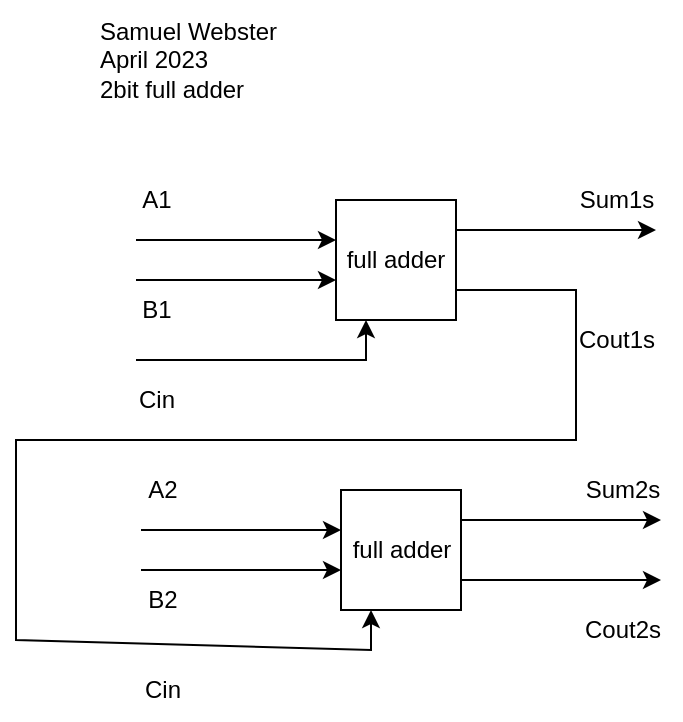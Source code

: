 <mxfile>
    <diagram id="RnIzjZcDYwrT7aIqElQR" name="Page-1">
        <mxGraphModel dx="1086" dy="711" grid="1" gridSize="10" guides="1" tooltips="1" connect="1" arrows="1" fold="1" page="1" pageScale="1" pageWidth="827" pageHeight="1169" math="0" shadow="0">
            <root>
                <mxCell id="0"/>
                <mxCell id="1" parent="0"/>
                <mxCell id="4" style="edgeStyle=none;html=1;exitX=1;exitY=0.25;exitDx=0;exitDy=0;" edge="1" parent="1" source="2">
                    <mxGeometry relative="1" as="geometry">
                        <mxPoint x="510" y="355" as="targetPoint"/>
                    </mxGeometry>
                </mxCell>
                <mxCell id="2" value="full adder" style="rounded=0;whiteSpace=wrap;html=1;" vertex="1" parent="1">
                    <mxGeometry x="350" y="340" width="60" height="60" as="geometry"/>
                </mxCell>
                <mxCell id="6" style="edgeStyle=none;html=1;exitX=1;exitY=0.75;exitDx=0;exitDy=0;" edge="1" parent="1">
                    <mxGeometry relative="1" as="geometry">
                        <mxPoint x="350" y="360" as="targetPoint"/>
                        <mxPoint x="250" y="360" as="sourcePoint"/>
                    </mxGeometry>
                </mxCell>
                <mxCell id="7" style="edgeStyle=none;html=1;exitX=1;exitY=0.75;exitDx=0;exitDy=0;" edge="1" parent="1">
                    <mxGeometry relative="1" as="geometry">
                        <mxPoint x="350" y="380" as="targetPoint"/>
                        <mxPoint x="250" y="380" as="sourcePoint"/>
                    </mxGeometry>
                </mxCell>
                <mxCell id="8" style="edgeStyle=none;html=1;exitX=1;exitY=0.75;exitDx=0;exitDy=0;entryX=0.25;entryY=1;entryDx=0;entryDy=0;rounded=0;" edge="1" parent="1" target="2">
                    <mxGeometry relative="1" as="geometry">
                        <mxPoint x="350" y="420" as="targetPoint"/>
                        <mxPoint x="250" y="420" as="sourcePoint"/>
                        <Array as="points">
                            <mxPoint x="365" y="420"/>
                        </Array>
                    </mxGeometry>
                </mxCell>
                <mxCell id="9" value="Cin" style="text;html=1;align=center;verticalAlign=middle;resizable=0;points=[];autosize=1;strokeColor=none;fillColor=none;" vertex="1" parent="1">
                    <mxGeometry x="240" y="425" width="40" height="30" as="geometry"/>
                </mxCell>
                <mxCell id="10" value="A1" style="text;html=1;align=center;verticalAlign=middle;resizable=0;points=[];autosize=1;strokeColor=none;fillColor=none;" vertex="1" parent="1">
                    <mxGeometry x="240" y="325" width="40" height="30" as="geometry"/>
                </mxCell>
                <mxCell id="11" value="B1" style="text;html=1;align=center;verticalAlign=middle;resizable=0;points=[];autosize=1;strokeColor=none;fillColor=none;" vertex="1" parent="1">
                    <mxGeometry x="240" y="380" width="40" height="30" as="geometry"/>
                </mxCell>
                <mxCell id="12" value="Sum1s" style="text;html=1;align=center;verticalAlign=middle;resizable=0;points=[];autosize=1;strokeColor=none;fillColor=none;" vertex="1" parent="1">
                    <mxGeometry x="460" y="325" width="60" height="30" as="geometry"/>
                </mxCell>
                <mxCell id="13" value="Cout1s" style="text;html=1;align=center;verticalAlign=middle;resizable=0;points=[];autosize=1;strokeColor=none;fillColor=none;" vertex="1" parent="1">
                    <mxGeometry x="460" y="395" width="60" height="30" as="geometry"/>
                </mxCell>
                <mxCell id="14" style="edgeStyle=none;html=1;exitX=1;exitY=0.25;exitDx=0;exitDy=0;" edge="1" parent="1" source="16">
                    <mxGeometry relative="1" as="geometry">
                        <mxPoint x="512.5" y="500" as="targetPoint"/>
                    </mxGeometry>
                </mxCell>
                <mxCell id="15" style="edgeStyle=none;html=1;exitX=1;exitY=0.75;exitDx=0;exitDy=0;" edge="1" parent="1" source="16">
                    <mxGeometry relative="1" as="geometry">
                        <mxPoint x="512.5" y="530" as="targetPoint"/>
                    </mxGeometry>
                </mxCell>
                <mxCell id="16" value="full adder" style="rounded=0;whiteSpace=wrap;html=1;" vertex="1" parent="1">
                    <mxGeometry x="352.5" y="485" width="60" height="60" as="geometry"/>
                </mxCell>
                <mxCell id="17" style="edgeStyle=none;html=1;exitX=1;exitY=0.75;exitDx=0;exitDy=0;" edge="1" parent="1">
                    <mxGeometry relative="1" as="geometry">
                        <mxPoint x="352.5" y="505" as="targetPoint"/>
                        <mxPoint x="252.5" y="505" as="sourcePoint"/>
                    </mxGeometry>
                </mxCell>
                <mxCell id="18" style="edgeStyle=none;html=1;exitX=1;exitY=0.75;exitDx=0;exitDy=0;" edge="1" parent="1">
                    <mxGeometry relative="1" as="geometry">
                        <mxPoint x="352.5" y="525" as="targetPoint"/>
                        <mxPoint x="252.5" y="525" as="sourcePoint"/>
                    </mxGeometry>
                </mxCell>
                <mxCell id="19" style="edgeStyle=none;html=1;exitX=1;exitY=0.75;exitDx=0;exitDy=0;entryX=0.25;entryY=1;entryDx=0;entryDy=0;rounded=0;" edge="1" parent="1" target="16" source="2">
                    <mxGeometry relative="1" as="geometry">
                        <mxPoint x="352.5" y="565" as="targetPoint"/>
                        <mxPoint x="252.5" y="565" as="sourcePoint"/>
                        <Array as="points">
                            <mxPoint x="470" y="385"/>
                            <mxPoint x="470" y="460"/>
                            <mxPoint x="190" y="460"/>
                            <mxPoint x="190" y="560"/>
                            <mxPoint x="367.5" y="565"/>
                        </Array>
                    </mxGeometry>
                </mxCell>
                <mxCell id="20" value="Cin" style="text;html=1;align=center;verticalAlign=middle;resizable=0;points=[];autosize=1;strokeColor=none;fillColor=none;" vertex="1" parent="1">
                    <mxGeometry x="242.5" y="570" width="40" height="30" as="geometry"/>
                </mxCell>
                <mxCell id="21" value="A2" style="text;html=1;align=center;verticalAlign=middle;resizable=0;points=[];autosize=1;strokeColor=none;fillColor=none;" vertex="1" parent="1">
                    <mxGeometry x="242.5" y="470" width="40" height="30" as="geometry"/>
                </mxCell>
                <mxCell id="22" value="B2" style="text;html=1;align=center;verticalAlign=middle;resizable=0;points=[];autosize=1;strokeColor=none;fillColor=none;" vertex="1" parent="1">
                    <mxGeometry x="242.5" y="525" width="40" height="30" as="geometry"/>
                </mxCell>
                <mxCell id="23" value="Sum2s" style="text;html=1;align=center;verticalAlign=middle;resizable=0;points=[];autosize=1;strokeColor=none;fillColor=none;" vertex="1" parent="1">
                    <mxGeometry x="462.5" y="470" width="60" height="30" as="geometry"/>
                </mxCell>
                <mxCell id="24" value="Cout2s" style="text;html=1;align=center;verticalAlign=middle;resizable=0;points=[];autosize=1;strokeColor=none;fillColor=none;" vertex="1" parent="1">
                    <mxGeometry x="462.5" y="540" width="60" height="30" as="geometry"/>
                </mxCell>
                <mxCell id="36" value="Samuel Webster&lt;br&gt;April 2023&lt;br&gt;2bit full adder" style="text;html=1;align=left;verticalAlign=middle;resizable=0;points=[];autosize=1;strokeColor=none;fillColor=none;" vertex="1" parent="1">
                    <mxGeometry x="230" y="240" width="110" height="60" as="geometry"/>
                </mxCell>
            </root>
        </mxGraphModel>
    </diagram>
</mxfile>